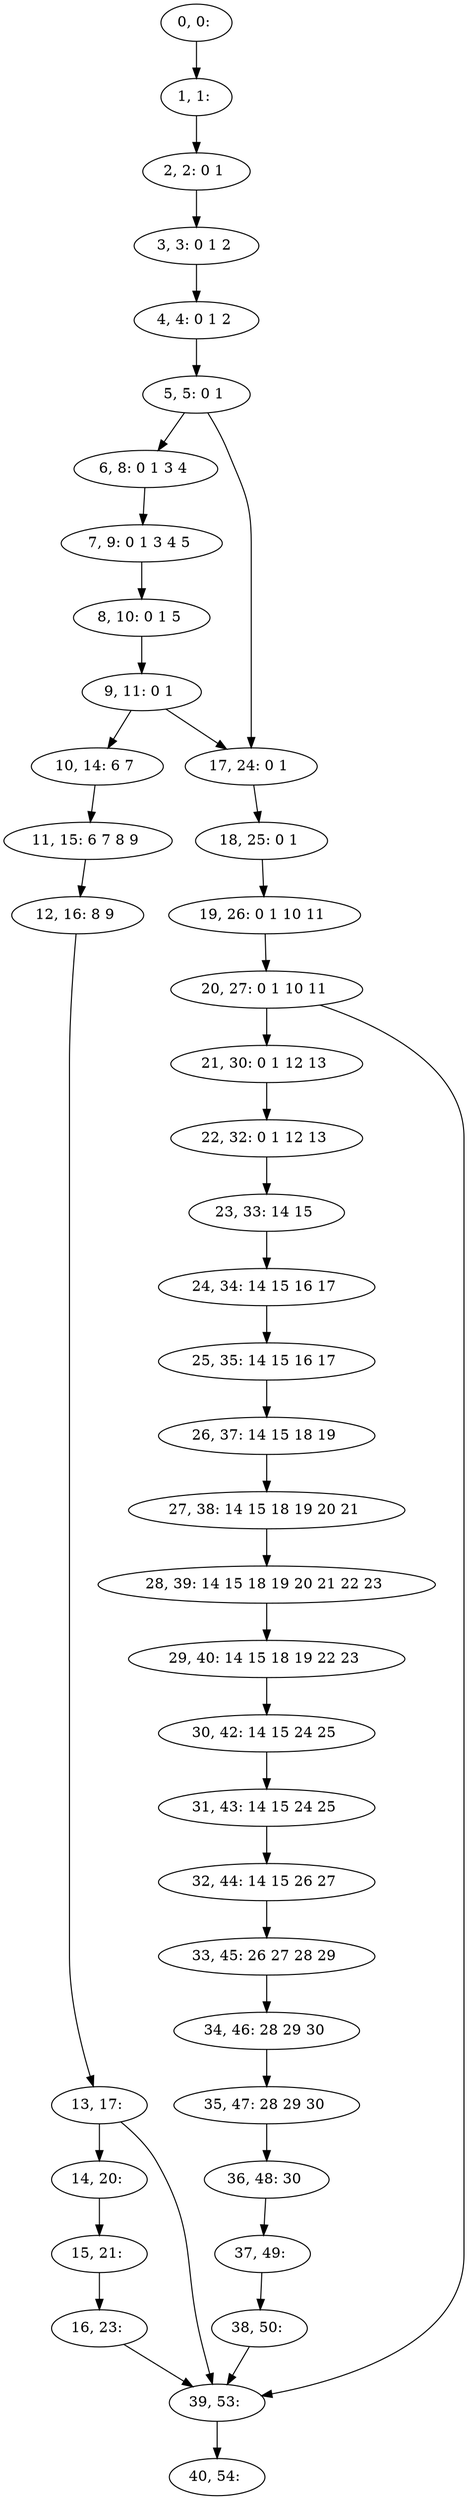 digraph G {
0[label="0, 0: "];
1[label="1, 1: "];
2[label="2, 2: 0 1 "];
3[label="3, 3: 0 1 2 "];
4[label="4, 4: 0 1 2 "];
5[label="5, 5: 0 1 "];
6[label="6, 8: 0 1 3 4 "];
7[label="7, 9: 0 1 3 4 5 "];
8[label="8, 10: 0 1 5 "];
9[label="9, 11: 0 1 "];
10[label="10, 14: 6 7 "];
11[label="11, 15: 6 7 8 9 "];
12[label="12, 16: 8 9 "];
13[label="13, 17: "];
14[label="14, 20: "];
15[label="15, 21: "];
16[label="16, 23: "];
17[label="17, 24: 0 1 "];
18[label="18, 25: 0 1 "];
19[label="19, 26: 0 1 10 11 "];
20[label="20, 27: 0 1 10 11 "];
21[label="21, 30: 0 1 12 13 "];
22[label="22, 32: 0 1 12 13 "];
23[label="23, 33: 14 15 "];
24[label="24, 34: 14 15 16 17 "];
25[label="25, 35: 14 15 16 17 "];
26[label="26, 37: 14 15 18 19 "];
27[label="27, 38: 14 15 18 19 20 21 "];
28[label="28, 39: 14 15 18 19 20 21 22 23 "];
29[label="29, 40: 14 15 18 19 22 23 "];
30[label="30, 42: 14 15 24 25 "];
31[label="31, 43: 14 15 24 25 "];
32[label="32, 44: 14 15 26 27 "];
33[label="33, 45: 26 27 28 29 "];
34[label="34, 46: 28 29 30 "];
35[label="35, 47: 28 29 30 "];
36[label="36, 48: 30 "];
37[label="37, 49: "];
38[label="38, 50: "];
39[label="39, 53: "];
40[label="40, 54: "];
0->1 ;
1->2 ;
2->3 ;
3->4 ;
4->5 ;
5->6 ;
5->17 ;
6->7 ;
7->8 ;
8->9 ;
9->10 ;
9->17 ;
10->11 ;
11->12 ;
12->13 ;
13->14 ;
13->39 ;
14->15 ;
15->16 ;
16->39 ;
17->18 ;
18->19 ;
19->20 ;
20->21 ;
20->39 ;
21->22 ;
22->23 ;
23->24 ;
24->25 ;
25->26 ;
26->27 ;
27->28 ;
28->29 ;
29->30 ;
30->31 ;
31->32 ;
32->33 ;
33->34 ;
34->35 ;
35->36 ;
36->37 ;
37->38 ;
38->39 ;
39->40 ;
}
